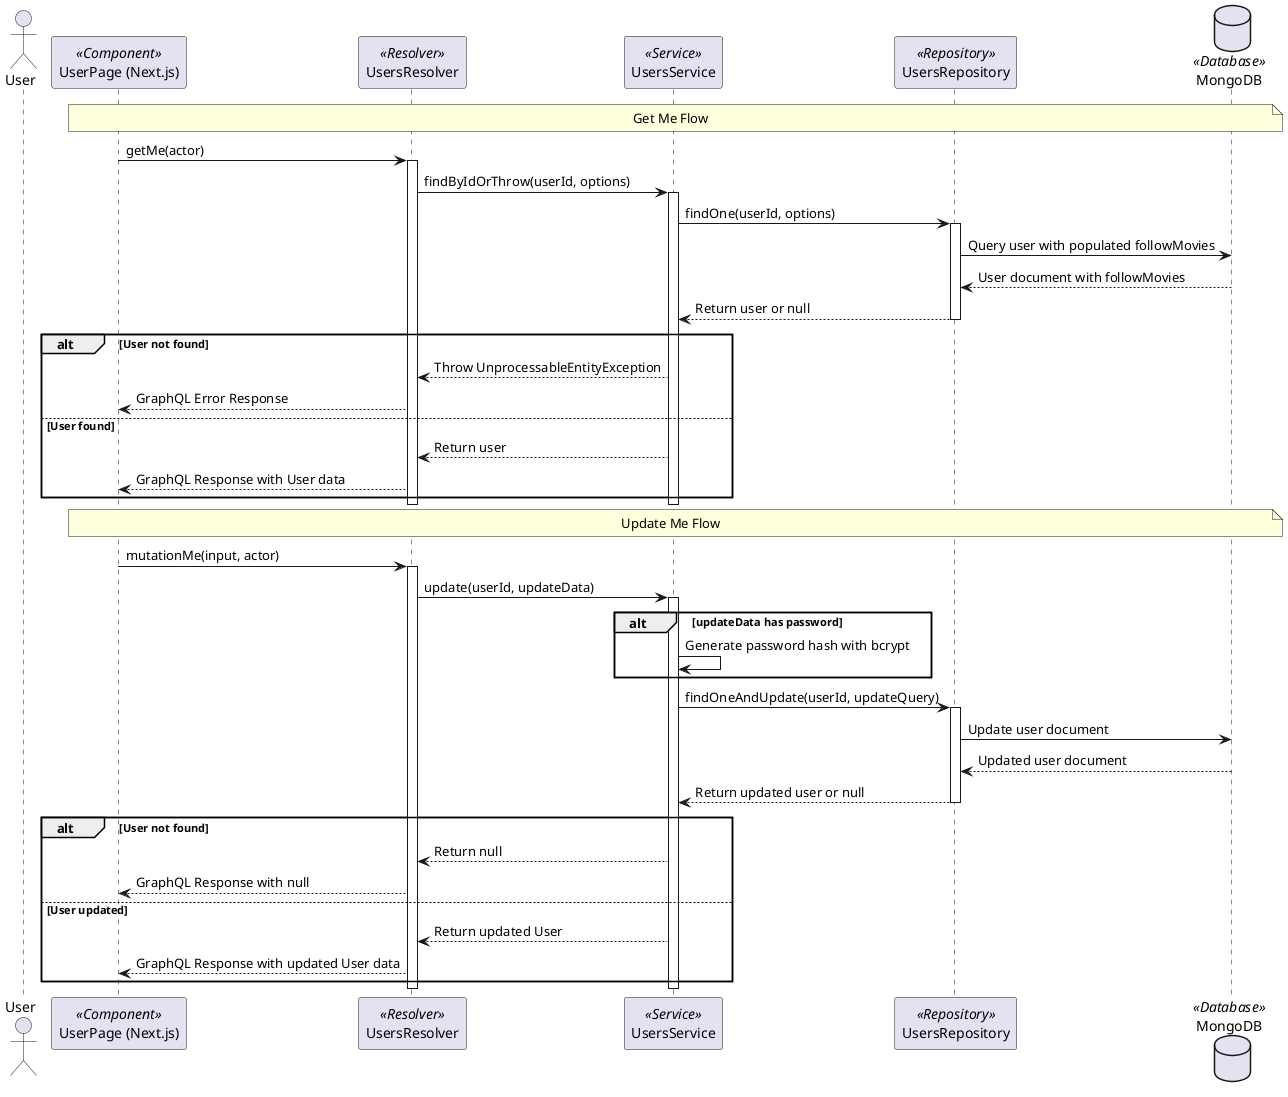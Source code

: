 @startuml User GraphQL Me Flows

actor "User" as user
participant "UserPage (Next.js)" as userPage <<Component>>
participant "UsersResolver" as usersResolver <<Resolver>>
participant "UsersService" as usersService <<Service>>
participant "UsersRepository" as usersRepository <<Repository>>
database "MongoDB" as mongoDB <<Database>>





note over userPage, mongoDB: Get Me Flow

userPage -> usersResolver: getMe(actor)
activate usersResolver

usersResolver -> usersService: findByIdOrThrow(userId, options)
activate usersService

usersService -> usersRepository: findOne(userId, options)
activate usersRepository
usersRepository -> mongoDB: Query user with populated followMovies
mongoDB --> usersRepository: User document with followMovies
usersRepository --> usersService: Return user or null
deactivate usersRepository

alt User not found
    usersService --> usersResolver: Throw UnprocessableEntityException
    usersResolver --> userPage: GraphQL Error Response
else User found
    usersService --> usersResolver: Return user
    usersResolver --> userPage: GraphQL Response with User data
end

deactivate usersService
deactivate usersResolver

note over userPage, mongoDB: Update Me Flow

userPage -> usersResolver: mutationMe(input, actor)
activate usersResolver

usersResolver -> usersService: update(userId, updateData)
activate usersService

alt updateData has password
    usersService -> usersService: Generate password hash with bcrypt
end

usersService -> usersRepository: findOneAndUpdate(userId, updateQuery)
activate usersRepository
usersRepository -> mongoDB: Update user document
mongoDB --> usersRepository: Updated user document
usersRepository --> usersService: Return updated user or null
deactivate usersRepository

alt User not found
    usersService --> usersResolver: Return null
    usersResolver --> userPage: GraphQL Response with null
else User updated
    usersService --> usersResolver: Return updated User
    usersResolver --> userPage: GraphQL Response with updated User data
end

deactivate usersService
deactivate usersResolver

@enduml
